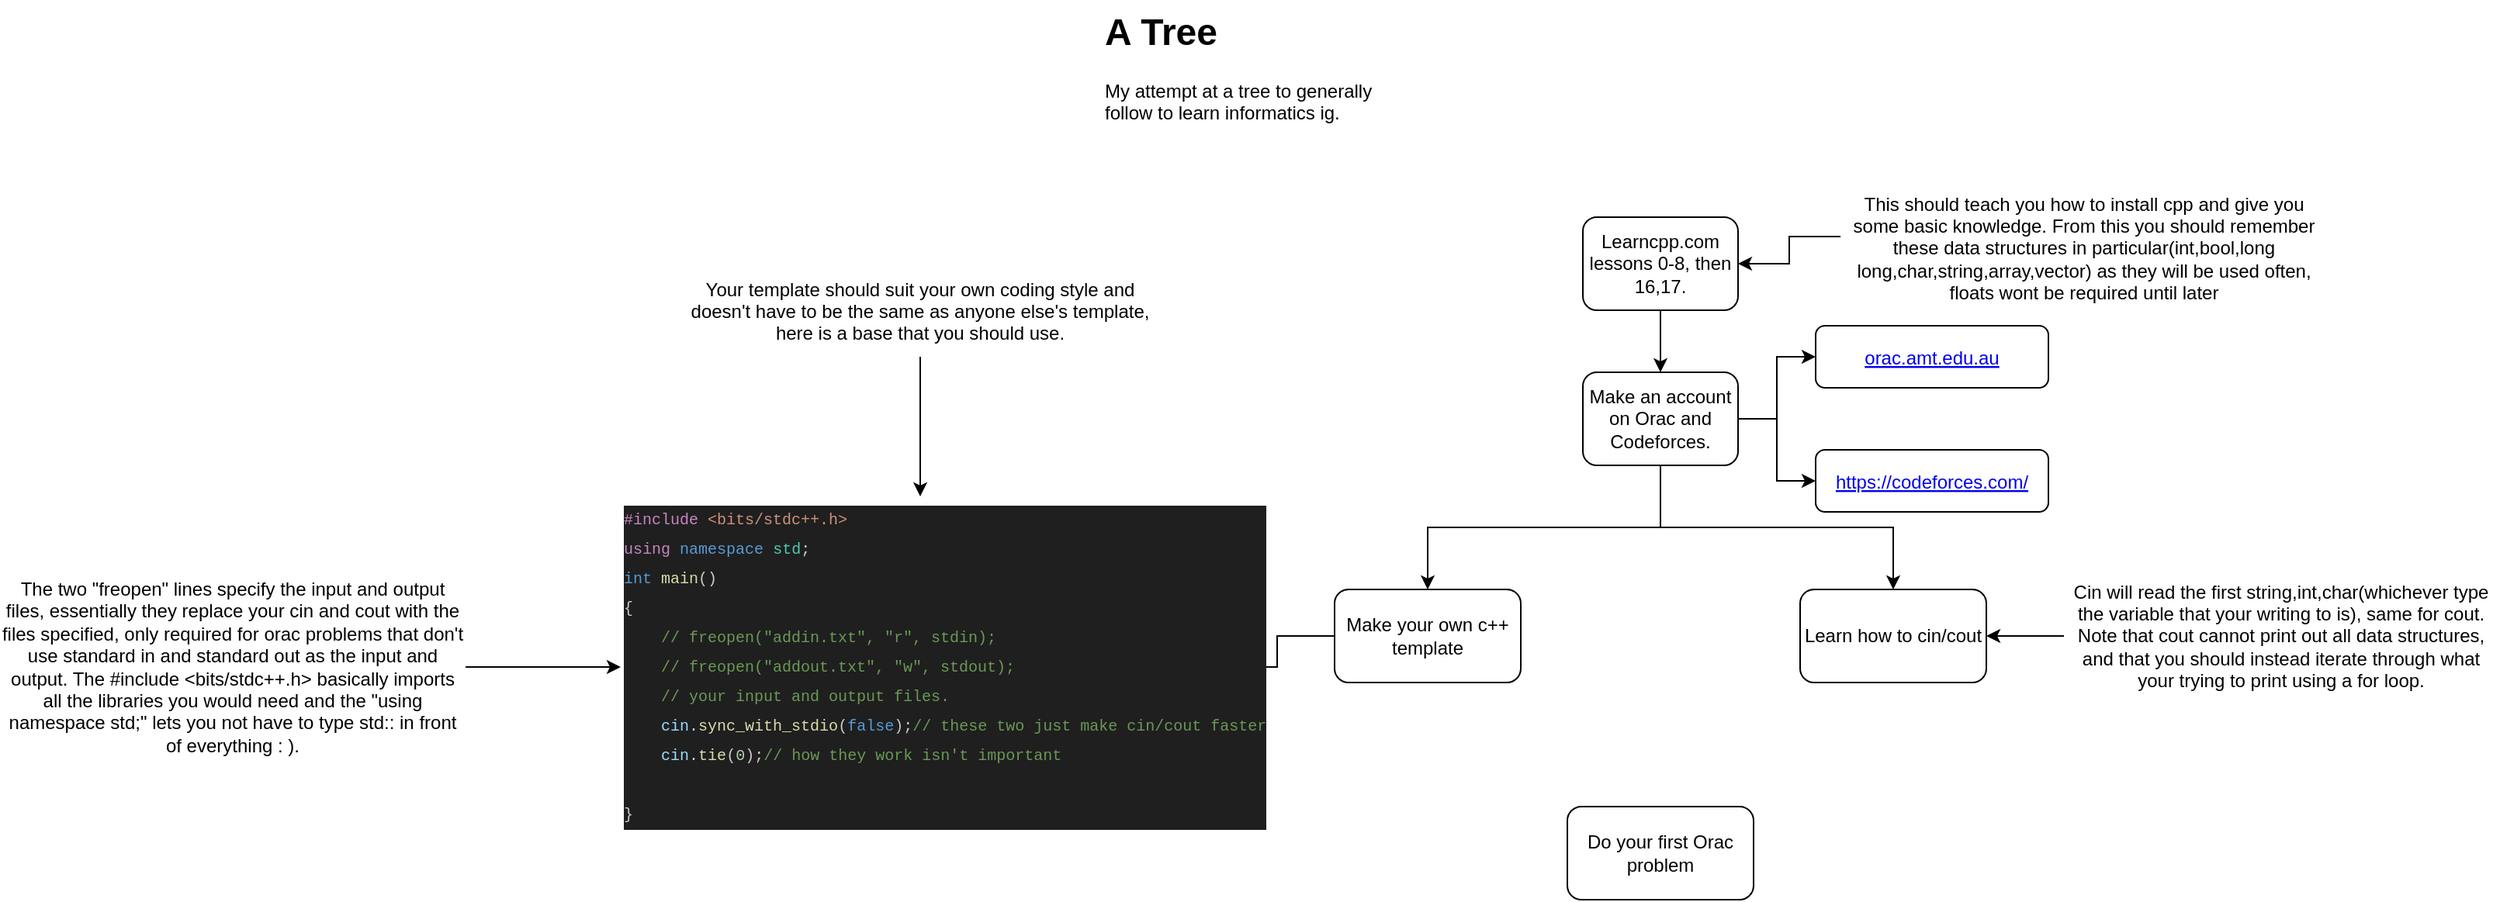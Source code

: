 <mxfile version="26.0.5">
  <diagram name="Page-1" id="RUc84Z8RD8a8QJgSkqrk">
    <mxGraphModel dx="2794" dy="414" grid="1" gridSize="10" guides="1" tooltips="1" connect="1" arrows="1" fold="1" page="1" pageScale="1" pageWidth="2000" pageHeight="2000" math="0" shadow="0">
      <root>
        <mxCell id="0" />
        <mxCell id="1" parent="0" />
        <mxCell id="pqviuhFqOC5agZO4Umv--1" value="&lt;h1 style=&quot;margin-top: 0px;&quot;&gt;A Tree&lt;br&gt;&lt;/h1&gt;&lt;p&gt;My attempt at a tree to generally follow to learn informatics ig.&lt;br&gt;&lt;/p&gt;" style="text;html=1;whiteSpace=wrap;overflow=hidden;rounded=0;" parent="1" vertex="1">
          <mxGeometry x="620" width="180" height="140" as="geometry" />
        </mxCell>
        <mxCell id="pqviuhFqOC5agZO4Umv--27" style="edgeStyle=orthogonalEdgeStyle;rounded=0;orthogonalLoop=1;jettySize=auto;html=1;exitX=0.5;exitY=1;exitDx=0;exitDy=0;" parent="1" source="pqviuhFqOC5agZO4Umv--3" target="pqviuhFqOC5agZO4Umv--13" edge="1">
          <mxGeometry relative="1" as="geometry" />
        </mxCell>
        <UserObject label="Learncpp.com lessons 0-8, then 16,17." link="https://www.learncpp.com/" id="pqviuhFqOC5agZO4Umv--3">
          <mxCell style="rounded=1;whiteSpace=wrap;html=1;" parent="1" vertex="1">
            <mxGeometry x="930" y="140" width="100" height="60" as="geometry" />
          </mxCell>
        </UserObject>
        <mxCell id="pqviuhFqOC5agZO4Umv--10" style="edgeStyle=orthogonalEdgeStyle;rounded=0;orthogonalLoop=1;jettySize=auto;html=1;exitX=0;exitY=0.25;exitDx=0;exitDy=0;" parent="1" source="pqviuhFqOC5agZO4Umv--8" target="pqviuhFqOC5agZO4Umv--3" edge="1">
          <mxGeometry relative="1" as="geometry" />
        </mxCell>
        <mxCell id="pqviuhFqOC5agZO4Umv--8" value="This should teach you how to install cpp and give you some basic knowledge. From this you should remember these data structures in particular(int,bool,long long,char,string,array,vector) as they will be used often, floats wont be required until later" style="text;html=1;align=center;verticalAlign=middle;whiteSpace=wrap;rounded=0;" parent="1" vertex="1">
          <mxGeometry x="1096" y="145" width="314" height="30" as="geometry" />
        </mxCell>
        <mxCell id="pqviuhFqOC5agZO4Umv--25" style="edgeStyle=orthogonalEdgeStyle;rounded=0;orthogonalLoop=1;jettySize=auto;html=1;exitX=1;exitY=0.5;exitDx=0;exitDy=0;entryX=0;entryY=0.5;entryDx=0;entryDy=0;" parent="1" source="pqviuhFqOC5agZO4Umv--13" target="pqviuhFqOC5agZO4Umv--16" edge="1">
          <mxGeometry relative="1" as="geometry" />
        </mxCell>
        <mxCell id="pqviuhFqOC5agZO4Umv--26" style="edgeStyle=orthogonalEdgeStyle;rounded=0;orthogonalLoop=1;jettySize=auto;html=1;exitX=1;exitY=0.5;exitDx=0;exitDy=0;entryX=0;entryY=0.5;entryDx=0;entryDy=0;" parent="1" source="pqviuhFqOC5agZO4Umv--13" target="pqviuhFqOC5agZO4Umv--15" edge="1">
          <mxGeometry relative="1" as="geometry" />
        </mxCell>
        <mxCell id="pqviuhFqOC5agZO4Umv--33" style="edgeStyle=orthogonalEdgeStyle;rounded=0;orthogonalLoop=1;jettySize=auto;html=1;exitX=0.5;exitY=1;exitDx=0;exitDy=0;entryX=0.5;entryY=0;entryDx=0;entryDy=0;" parent="1" source="pqviuhFqOC5agZO4Umv--13" target="pqviuhFqOC5agZO4Umv--28" edge="1">
          <mxGeometry relative="1" as="geometry" />
        </mxCell>
        <mxCell id="pqviuhFqOC5agZO4Umv--39" style="edgeStyle=orthogonalEdgeStyle;rounded=0;orthogonalLoop=1;jettySize=auto;html=1;exitX=0.5;exitY=1;exitDx=0;exitDy=0;" parent="1" source="pqviuhFqOC5agZO4Umv--13" target="pqviuhFqOC5agZO4Umv--38" edge="1">
          <mxGeometry relative="1" as="geometry" />
        </mxCell>
        <UserObject label="Make an account on Orac and Codeforces." id="pqviuhFqOC5agZO4Umv--13">
          <mxCell style="rounded=1;whiteSpace=wrap;html=1;" parent="1" vertex="1">
            <mxGeometry x="930" y="240" width="100" height="60" as="geometry" />
          </mxCell>
        </UserObject>
        <UserObject label="orac.amt.edu.au" link="https://orac.amt.edu.au" id="pqviuhFqOC5agZO4Umv--15">
          <mxCell style="fontColor=#0000EE;fontStyle=4;rounded=1;overflow=hidden;spacing=10;" parent="1" vertex="1">
            <mxGeometry x="1080" y="210" width="150" height="40" as="geometry" />
          </mxCell>
        </UserObject>
        <UserObject label="https://codeforces.com/" link="https://codeforces.com/" id="pqviuhFqOC5agZO4Umv--16">
          <mxCell style="fontColor=#0000EE;fontStyle=4;rounded=1;overflow=hidden;spacing=10;" parent="1" vertex="1">
            <mxGeometry x="1080" y="290" width="150" height="40" as="geometry" />
          </mxCell>
        </UserObject>
        <mxCell id="pqviuhFqOC5agZO4Umv--34" style="edgeStyle=orthogonalEdgeStyle;rounded=0;orthogonalLoop=1;jettySize=auto;html=1;exitX=0;exitY=0.5;exitDx=0;exitDy=0;entryX=1;entryY=0.5;entryDx=0;entryDy=0;" parent="1" source="pqviuhFqOC5agZO4Umv--28" target="pqviuhFqOC5agZO4Umv--31" edge="1">
          <mxGeometry relative="1" as="geometry" />
        </mxCell>
        <UserObject label="Make your own c++ template" id="pqviuhFqOC5agZO4Umv--28">
          <mxCell style="rounded=1;whiteSpace=wrap;html=1;" parent="1" vertex="1">
            <mxGeometry x="770" y="380" width="120" height="60" as="geometry" />
          </mxCell>
        </UserObject>
        <mxCell id="pqviuhFqOC5agZO4Umv--35" style="edgeStyle=orthogonalEdgeStyle;rounded=0;orthogonalLoop=1;jettySize=auto;html=1;exitX=0.5;exitY=1;exitDx=0;exitDy=0;entryX=0.5;entryY=0;entryDx=0;entryDy=0;" parent="1" source="pqviuhFqOC5agZO4Umv--29" target="pqviuhFqOC5agZO4Umv--31" edge="1">
          <mxGeometry relative="1" as="geometry" />
        </mxCell>
        <mxCell id="pqviuhFqOC5agZO4Umv--29" value="Your template should suit your own coding style and doesn&#39;t have to be the same as anyone else&#39;s template, here is a base that you should use.&lt;br&gt;&lt;br&gt;&lt;div&gt;&lt;br/&gt;&lt;/div&gt;" style="text;html=1;align=center;verticalAlign=middle;whiteSpace=wrap;rounded=0;" parent="1" vertex="1">
          <mxGeometry x="346" y="200" width="314" height="30" as="geometry" />
        </mxCell>
        <mxCell id="pqviuhFqOC5agZO4Umv--31" value="&lt;div style=&quot;color: rgb(204, 204, 204); background-color: rgb(31, 31, 31); font-family: Consolas, &amp;quot;Courier New&amp;quot;, monospace; font-weight: normal; line-height: 19px; white-space: pre;&quot;&gt;&lt;div&gt;&lt;span style=&quot;color: #c586c0;&quot;&gt;#include&lt;/span&gt;&lt;span style=&quot;color: #569cd6;&quot;&gt; &lt;/span&gt;&lt;span style=&quot;color: #ce9178;&quot;&gt;&amp;lt;bits/stdc++.h&amp;gt;&lt;/span&gt;&lt;/div&gt;&lt;div&gt;&lt;span style=&quot;color: #c586c0;&quot;&gt;using&lt;/span&gt;&lt;span style=&quot;color: #cccccc;&quot;&gt; &lt;/span&gt;&lt;span style=&quot;color: #569cd6;&quot;&gt;namespace&lt;/span&gt;&lt;span style=&quot;color: #cccccc;&quot;&gt; &lt;/span&gt;&lt;span style=&quot;color: #4ec9b0;&quot;&gt;std&lt;/span&gt;&lt;span style=&quot;color: #cccccc;&quot;&gt;;&lt;/span&gt;&lt;/div&gt;&lt;div&gt;&lt;span style=&quot;color: #569cd6;&quot;&gt;int&lt;/span&gt;&lt;span style=&quot;color: #cccccc;&quot;&gt; &lt;/span&gt;&lt;span style=&quot;color: #dcdcaa;&quot;&gt;main&lt;/span&gt;&lt;span style=&quot;color: #cccccc;&quot;&gt;()&lt;/span&gt;&lt;/div&gt;&lt;div&gt;&lt;span style=&quot;color: #cccccc;&quot;&gt;{&lt;/span&gt;&lt;/div&gt;&lt;div&gt;&lt;span style=&quot;color: #6a9955;&quot;&gt;&amp;nbsp; &amp;nbsp; // freopen(&quot;addin.txt&quot;, &quot;r&quot;, stdin);&lt;/span&gt;&lt;/div&gt;&lt;div&gt;&lt;span style=&quot;color: #6a9955;&quot;&gt;&amp;nbsp; &amp;nbsp; // freopen(&quot;addout.txt&quot;, &quot;w&quot;, stdout); &amp;nbsp;&lt;/span&gt;&lt;/div&gt;&lt;div&gt;&lt;span style=&quot;color: #6a9955;&quot;&gt;&amp;nbsp; &amp;nbsp; // your input and output files.&lt;/span&gt;&lt;/div&gt;&lt;div&gt;&lt;span style=&quot;color: #cccccc;&quot;&gt;&amp;nbsp; &amp;nbsp; &lt;/span&gt;&lt;span style=&quot;color: #9cdcfe;&quot;&gt;cin&lt;/span&gt;&lt;span style=&quot;color: #cccccc;&quot;&gt;.&lt;/span&gt;&lt;span style=&quot;color: #dcdcaa;&quot;&gt;sync_with_stdio&lt;/span&gt;&lt;span style=&quot;color: #cccccc;&quot;&gt;(&lt;/span&gt;&lt;span style=&quot;color: #569cd6;&quot;&gt;false&lt;/span&gt;&lt;span style=&quot;color: #cccccc;&quot;&gt;);&lt;/span&gt;&lt;span style=&quot;color: #6a9955;&quot;&gt;// these two just make cin/cout faster&lt;/span&gt;&lt;/div&gt;&lt;div&gt;&lt;span style=&quot;color: #cccccc;&quot;&gt;&amp;nbsp; &amp;nbsp; &lt;/span&gt;&lt;span style=&quot;color: #9cdcfe;&quot;&gt;cin&lt;/span&gt;&lt;span style=&quot;color: #cccccc;&quot;&gt;.&lt;/span&gt;&lt;span style=&quot;color: #dcdcaa;&quot;&gt;tie&lt;/span&gt;&lt;span style=&quot;color: #cccccc;&quot;&gt;(&lt;/span&gt;&lt;span style=&quot;color: #b5cea8;&quot;&gt;0&lt;/span&gt;&lt;span style=&quot;color: #cccccc;&quot;&gt;);&lt;/span&gt;&lt;span style=&quot;color: #6a9955;&quot;&gt;// how they work isn&#39;t important&lt;/span&gt;&lt;/div&gt;&lt;br&gt;&lt;div&gt;&lt;span style=&quot;color: #cccccc;&quot;&gt;}&lt;/span&gt;&lt;/div&gt;&lt;/div&gt;" style="text;html=1;align=left;verticalAlign=middle;whiteSpace=wrap;rounded=0;glass=0;fontSize=10;" parent="1" vertex="1">
          <mxGeometry x="310" y="320" width="386" height="220" as="geometry" />
        </mxCell>
        <mxCell id="pqviuhFqOC5agZO4Umv--37" style="edgeStyle=orthogonalEdgeStyle;rounded=0;orthogonalLoop=1;jettySize=auto;html=1;exitX=1;exitY=0.5;exitDx=0;exitDy=0;entryX=0;entryY=0.5;entryDx=0;entryDy=0;" parent="1" source="pqviuhFqOC5agZO4Umv--32" target="pqviuhFqOC5agZO4Umv--31" edge="1">
          <mxGeometry relative="1" as="geometry" />
        </mxCell>
        <mxCell id="pqviuhFqOC5agZO4Umv--32" value="The two &quot;freopen&quot; lines specify the input and output files, essentially they replace your cin and cout with the files specified, only required for orac problems that don&#39;t use standard in and standard out as the input and output. The #include &amp;lt;bits/stdc++.h&amp;gt; basically imports all the libraries you would need and the &quot;using namespace std;&quot; lets you not have to type std:: in front of everything : )." style="text;html=1;align=center;verticalAlign=middle;whiteSpace=wrap;rounded=0;" parent="1" vertex="1">
          <mxGeometry x="-90" y="370" width="300" height="120" as="geometry" />
        </mxCell>
        <UserObject label="Learn how to cin/cout" id="pqviuhFqOC5agZO4Umv--38">
          <mxCell style="rounded=1;whiteSpace=wrap;html=1;" parent="1" vertex="1">
            <mxGeometry x="1070" y="380" width="120" height="60" as="geometry" />
          </mxCell>
        </UserObject>
        <mxCell id="pqviuhFqOC5agZO4Umv--41" style="edgeStyle=orthogonalEdgeStyle;rounded=0;orthogonalLoop=1;jettySize=auto;html=1;exitX=0;exitY=0.5;exitDx=0;exitDy=0;entryX=1;entryY=0.5;entryDx=0;entryDy=0;" parent="1" source="pqviuhFqOC5agZO4Umv--40" target="pqviuhFqOC5agZO4Umv--38" edge="1">
          <mxGeometry relative="1" as="geometry" />
        </mxCell>
        <mxCell id="pqviuhFqOC5agZO4Umv--40" value="Cin will read the first string,int,char(whichever type the variable that your writing to is), same for cout. Note that cout cannot print out all data structures, and that you should instead iterate through what your trying to print using a for loop." style="text;html=1;align=center;verticalAlign=middle;whiteSpace=wrap;rounded=0;" parent="1" vertex="1">
          <mxGeometry x="1240" y="377.5" width="280" height="65" as="geometry" />
        </mxCell>
        <UserObject label="Do your first Orac problem" link="https://orac.amt.edu.au/problem/332/" id="pqviuhFqOC5agZO4Umv--42">
          <mxCell style="rounded=1;whiteSpace=wrap;html=1;" parent="1" vertex="1">
            <mxGeometry x="920" y="520" width="120" height="60" as="geometry" />
          </mxCell>
        </UserObject>
      </root>
    </mxGraphModel>
  </diagram>
</mxfile>
